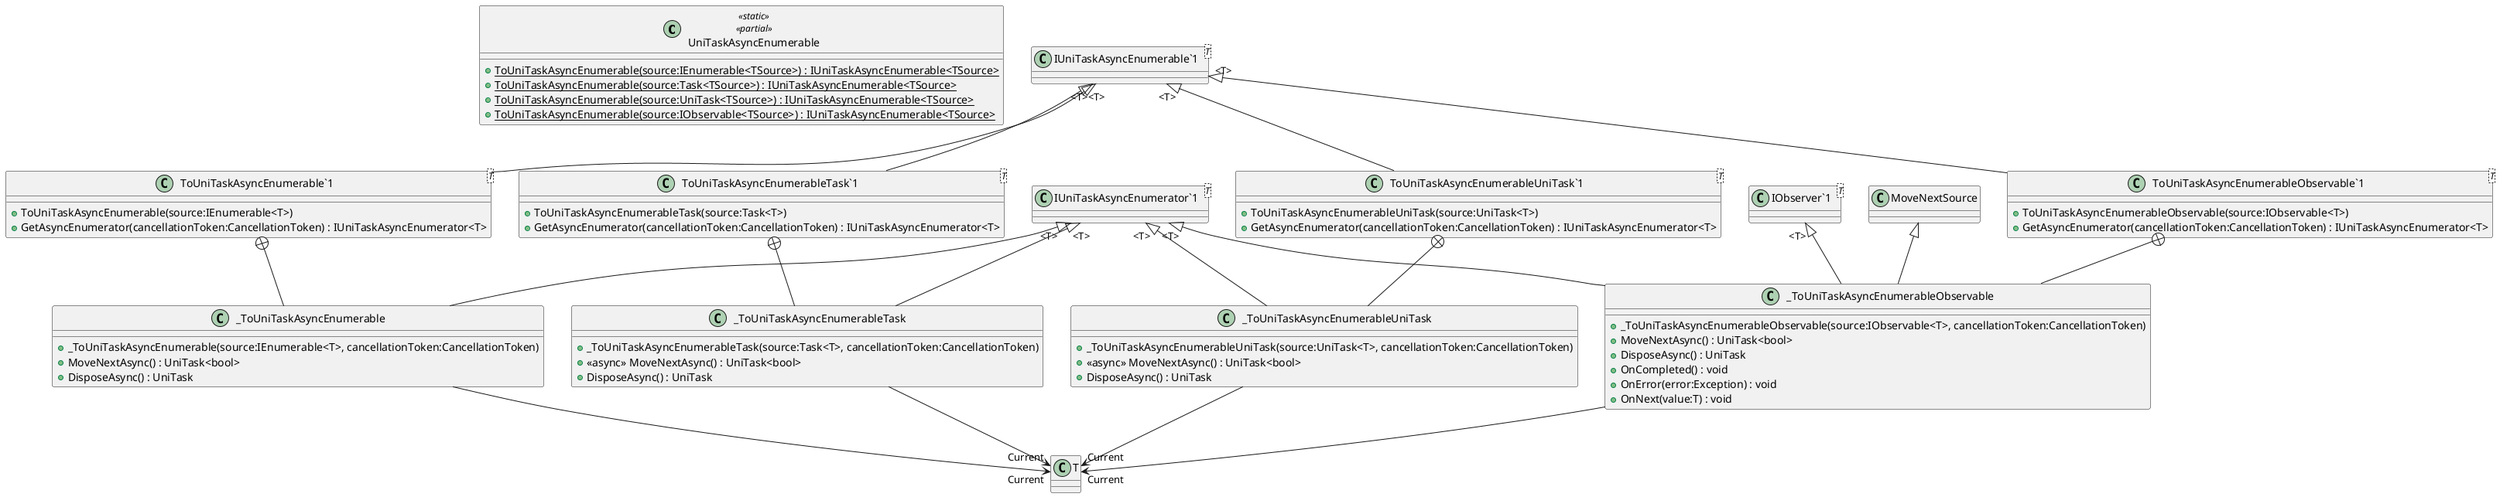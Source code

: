 @startuml
class UniTaskAsyncEnumerable <<static>> <<partial>> {
    + {static} ToUniTaskAsyncEnumerable(source:IEnumerable<TSource>) : IUniTaskAsyncEnumerable<TSource>
    + {static} ToUniTaskAsyncEnumerable(source:Task<TSource>) : IUniTaskAsyncEnumerable<TSource>
    + {static} ToUniTaskAsyncEnumerable(source:UniTask<TSource>) : IUniTaskAsyncEnumerable<TSource>
    + {static} ToUniTaskAsyncEnumerable(source:IObservable<TSource>) : IUniTaskAsyncEnumerable<TSource>
}
class "ToUniTaskAsyncEnumerable`1"<T> {
    + ToUniTaskAsyncEnumerable(source:IEnumerable<T>)
    + GetAsyncEnumerator(cancellationToken:CancellationToken) : IUniTaskAsyncEnumerator<T>
}
class "ToUniTaskAsyncEnumerableTask`1"<T> {
    + ToUniTaskAsyncEnumerableTask(source:Task<T>)
    + GetAsyncEnumerator(cancellationToken:CancellationToken) : IUniTaskAsyncEnumerator<T>
}
class "ToUniTaskAsyncEnumerableUniTask`1"<T> {
    + ToUniTaskAsyncEnumerableUniTask(source:UniTask<T>)
    + GetAsyncEnumerator(cancellationToken:CancellationToken) : IUniTaskAsyncEnumerator<T>
}
class "ToUniTaskAsyncEnumerableObservable`1"<T> {
    + ToUniTaskAsyncEnumerableObservable(source:IObservable<T>)
    + GetAsyncEnumerator(cancellationToken:CancellationToken) : IUniTaskAsyncEnumerator<T>
}
class "IUniTaskAsyncEnumerable`1"<T> {
}
class _ToUniTaskAsyncEnumerable {
    + _ToUniTaskAsyncEnumerable(source:IEnumerable<T>, cancellationToken:CancellationToken)
    + MoveNextAsync() : UniTask<bool>
    + DisposeAsync() : UniTask
}
class _ToUniTaskAsyncEnumerableTask {
    + _ToUniTaskAsyncEnumerableTask(source:Task<T>, cancellationToken:CancellationToken)
    + <<async>> MoveNextAsync() : UniTask<bool>
    + DisposeAsync() : UniTask
}
class _ToUniTaskAsyncEnumerableUniTask {
    + _ToUniTaskAsyncEnumerableUniTask(source:UniTask<T>, cancellationToken:CancellationToken)
    + <<async>> MoveNextAsync() : UniTask<bool>
    + DisposeAsync() : UniTask
}
class _ToUniTaskAsyncEnumerableObservable {
    + _ToUniTaskAsyncEnumerableObservable(source:IObservable<T>, cancellationToken:CancellationToken)
    + MoveNextAsync() : UniTask<bool>
    + DisposeAsync() : UniTask
    + OnCompleted() : void
    + OnError(error:Exception) : void
    + OnNext(value:T) : void
}
class "IUniTaskAsyncEnumerator`1"<T> {
}
class "IObserver`1"<T> {
}
"IUniTaskAsyncEnumerable`1" "<T>" <|-- "ToUniTaskAsyncEnumerable`1"
"IUniTaskAsyncEnumerable`1" "<T>" <|-- "ToUniTaskAsyncEnumerableTask`1"
"IUniTaskAsyncEnumerable`1" "<T>" <|-- "ToUniTaskAsyncEnumerableUniTask`1"
"IUniTaskAsyncEnumerable`1" "<T>" <|-- "ToUniTaskAsyncEnumerableObservable`1"
"ToUniTaskAsyncEnumerable`1" +-- _ToUniTaskAsyncEnumerable
"IUniTaskAsyncEnumerator`1" "<T>" <|-- _ToUniTaskAsyncEnumerable
_ToUniTaskAsyncEnumerable --> "Current" T
"ToUniTaskAsyncEnumerableTask`1" +-- _ToUniTaskAsyncEnumerableTask
"IUniTaskAsyncEnumerator`1" "<T>" <|-- _ToUniTaskAsyncEnumerableTask
_ToUniTaskAsyncEnumerableTask --> "Current" T
"ToUniTaskAsyncEnumerableUniTask`1" +-- _ToUniTaskAsyncEnumerableUniTask
"IUniTaskAsyncEnumerator`1" "<T>" <|-- _ToUniTaskAsyncEnumerableUniTask
_ToUniTaskAsyncEnumerableUniTask --> "Current" T
"ToUniTaskAsyncEnumerableObservable`1" +-- _ToUniTaskAsyncEnumerableObservable
MoveNextSource <|-- _ToUniTaskAsyncEnumerableObservable
"IUniTaskAsyncEnumerator`1" "<T>" <|-- _ToUniTaskAsyncEnumerableObservable
"IObserver`1" "<T>" <|-- _ToUniTaskAsyncEnumerableObservable
_ToUniTaskAsyncEnumerableObservable --> "Current" T
@enduml
